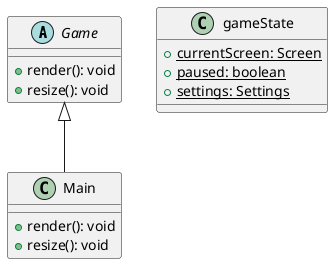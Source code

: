 @startuml Project Structure

abstract class Game
{
    + render(): void
    + resize(): void
}

class gameState
{
    + {static} currentScreen: Screen
    + {static} paused: boolean
    + {static} settings: Settings
}

class Main extends Game
{
    + render(): void
    + resize(): void
}
@enduml